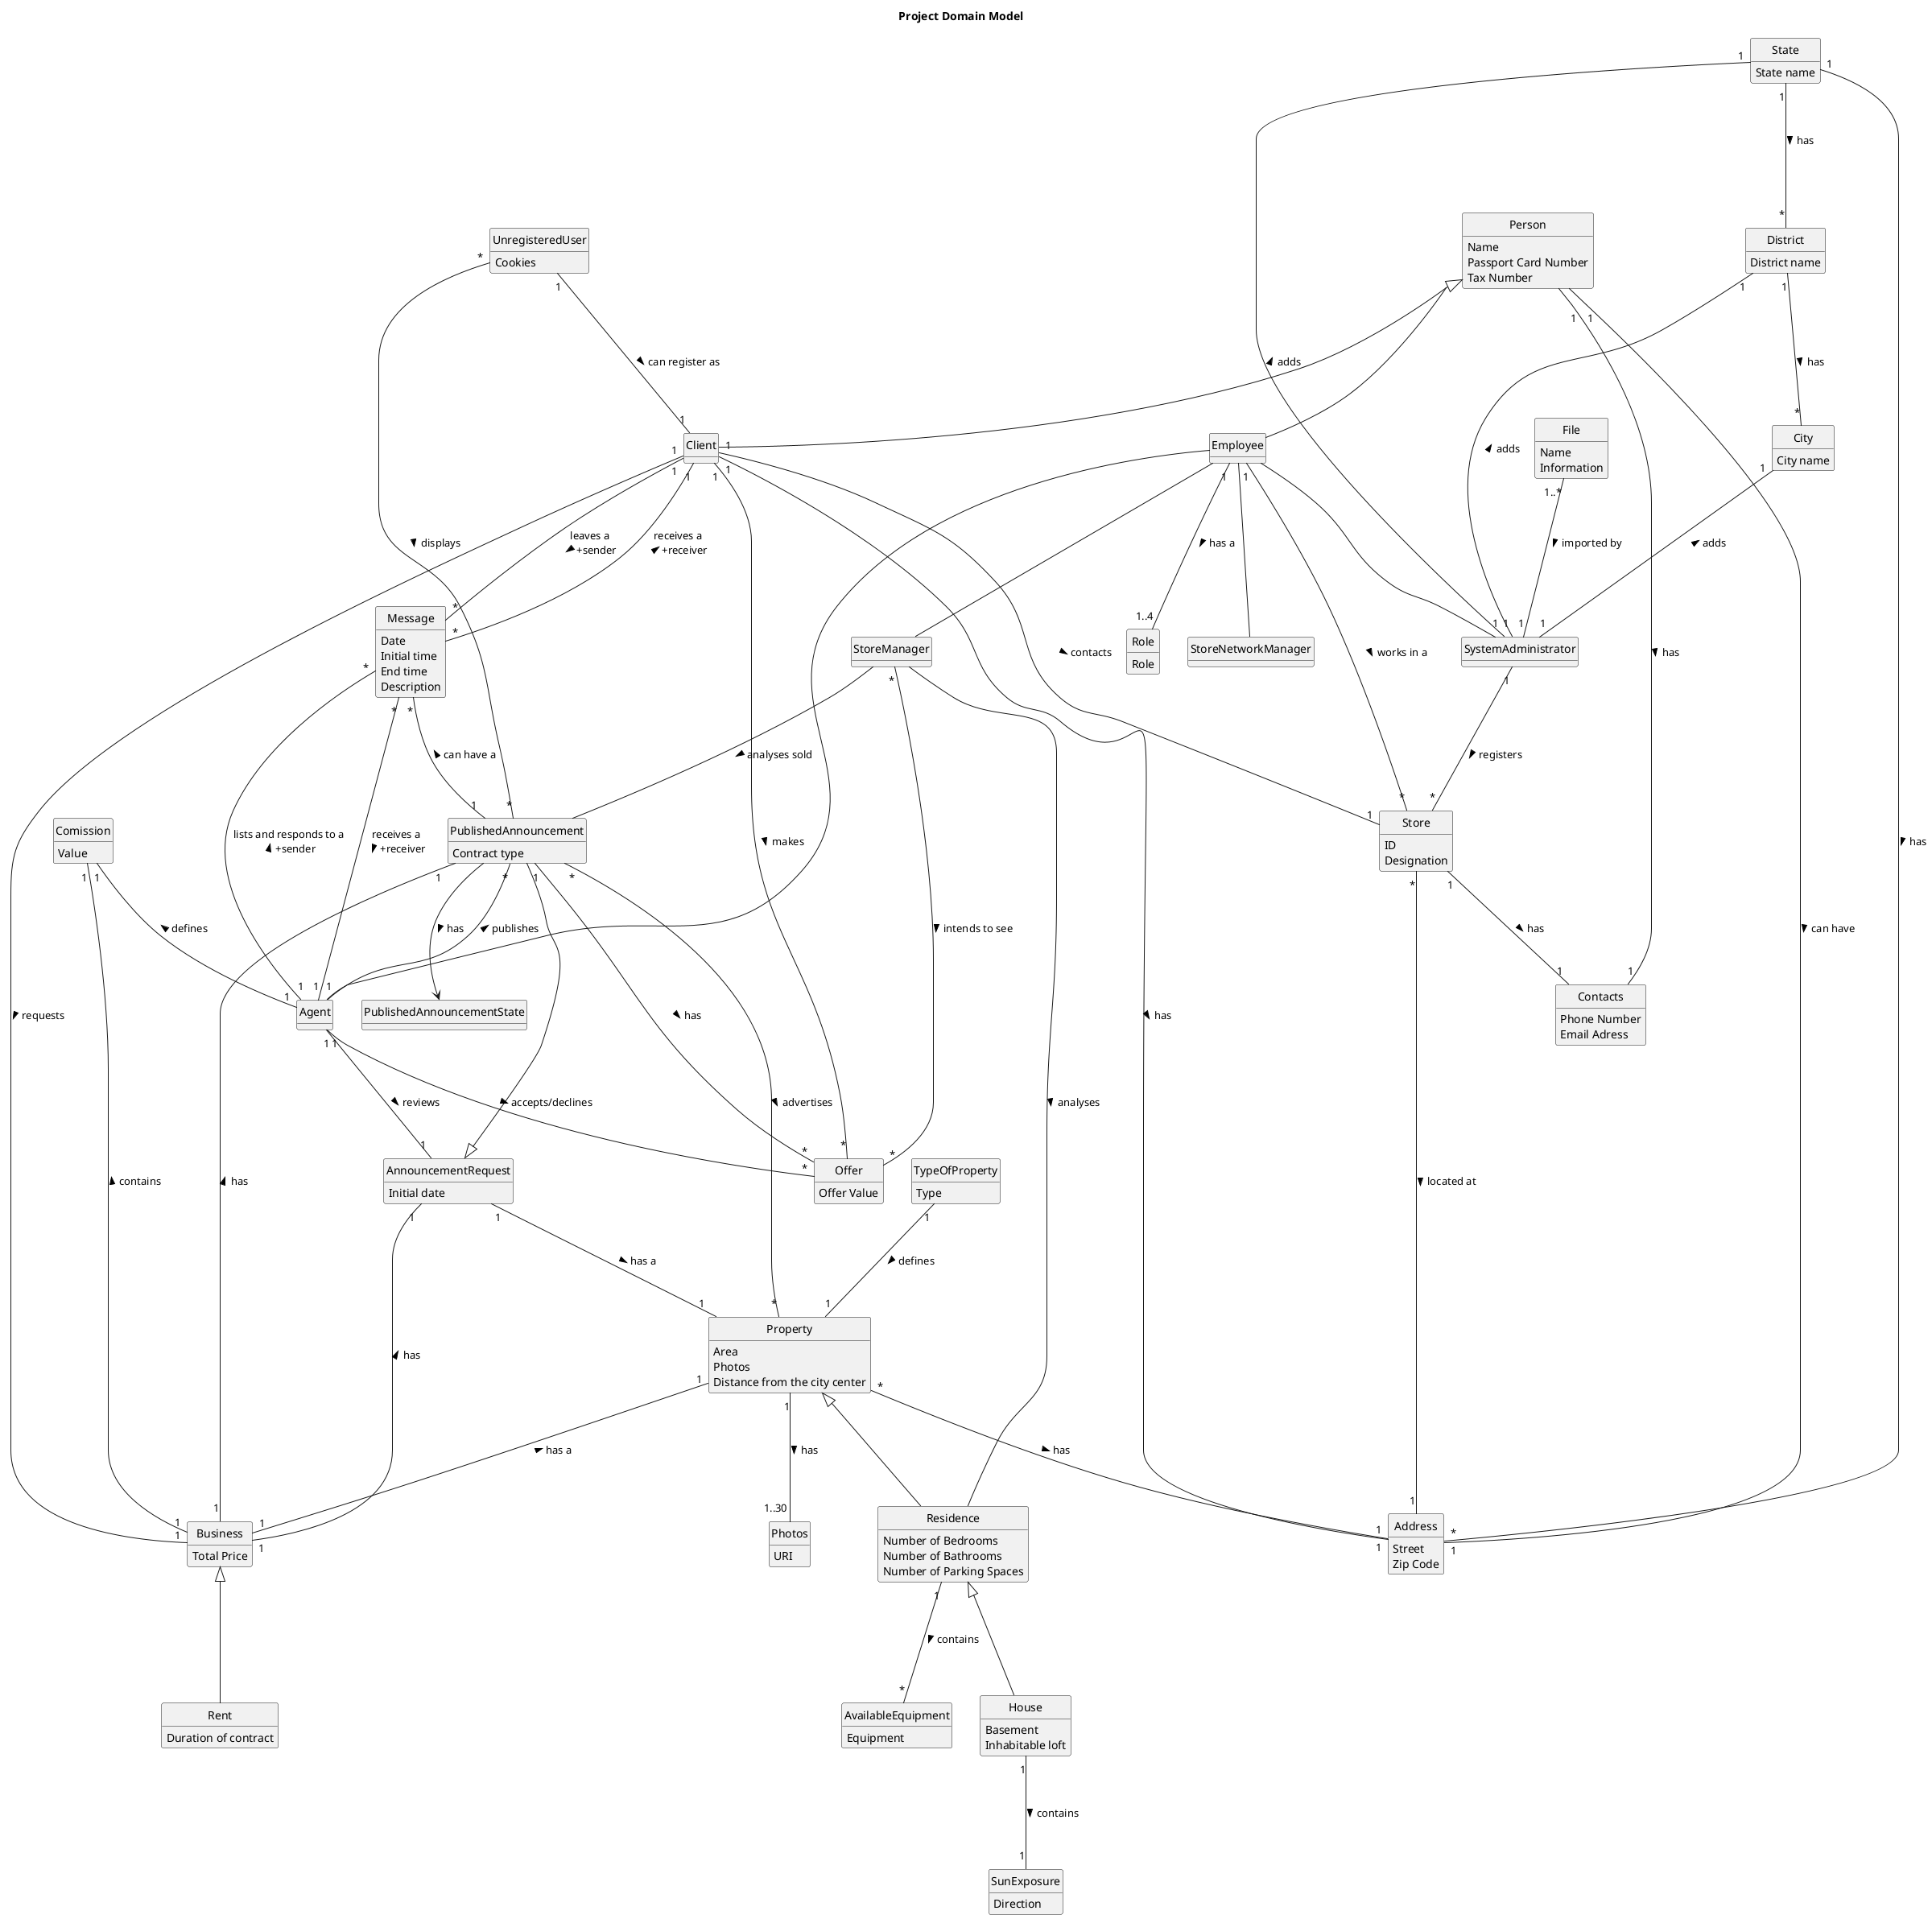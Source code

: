 @startuml

skinparam groupInheritance 2
skinparam monochrome true
skinparam packageStyle rectangle
skinparam shadowing false
skinparam classAttributeIconSize 0
skinparam linetype orthogonal

hide circle
hide methods

title Project Domain Model

class UnregisteredUser {
    Cookies
}

class State {
    State name
}

class Client {
}

class Person {
    Name
    Passport Card Number
    Tax Number
}

class District {
    District name
}

class City {
    City name
}

class Address {
    Street
    Zip Code
}

class Contacts {
    Phone Number
    Email Adress
}

class Store {
    ID
    Designation
}

class Employee {
}

class Role {
    Role
}

class Photos {
    URI
}

class AvailableEquipment {
    Equipment
}

class Rent {
    Duration of contract
}

class AnnouncementRequest {
    Initial date
}

class PublishedAnnouncement {
    Contract type
}

class Business {
    Total Price
}

class Residence {
    Number of Bedrooms
    Number of Bathrooms
    Number of Parking Spaces
}

class TypeOfProperty{
    Type
}

class Property {
    Area
    Photos
    Distance from the city center
}

class House {
    Basement
    Inhabitable loft
}

class SunExposure {
    Direction
}

class Comission {
    Value
}

class Message{
    Date
    Initial time
    End time
    Description
}

class Offer {
Offer Value
}

class File{
Name
Information
}

class SystemAdministrator{
}

class StoreNetworkManager {

}


Comission "1" --- "1" Business : contains <
District "1" --- "*" City : has >
House "1" --- "1" SunExposure : contains >
Property <|--- Residence
Property "*" --- "1" Address : has >
PublishedAnnouncement "1" --- "1" Business : has <
AnnouncementRequest "1" --- "1" Business : has <
Property "1" --- "1..30" Photos : has >
PublishedAnnouncement "*" --- "*" Property: advertises >
Residence "1" --- "*" AvailableEquipment : contains >
Residence <|--- House
State "1" --- "*" District : has >
State "1" --- "*" Address : has >
TypeOfProperty "1" --- "1" Property : defines >
UnregisteredUser "*" --- "*" PublishedAnnouncement: displays >
Store "1" --- "1" Contacts: has >
Address "1" --- "1" Client: has <
Client "1" --- "1" Store: contacts >
Comission "1" --- "1" Agent: defines <
Client "1" --- "1" Business: requests >
Agent "1" --- "1" AnnouncementRequest : reviews >
AnnouncementRequest "1" --- "1" Property: has a >
AnnouncementRequest  <|---  PublishedAnnouncement
PublishedAnnouncement "*" --- "1" Agent: publishes <
Business <|--- Rent
Employee --- Agent
Person <|--- Employee
Person <|--- Client
Employee --- StoreNetworkManager
Employee --- StoreManager
Employee --- SystemAdministrator
Store "*" --- "1" Address : located at >
Employee "1" --- "*" Store : works in a >
Employee "1" --- "1..4" Role : has a >
City "1" --- "1" SystemAdministrator: adds <
District "1" --- "1" SystemAdministrator: adds <
State "1" --- "1" SystemAdministrator: adds <
UnregisteredUser "1" --- "1" Client : can register as >
Person "1" --- "1" Address : can have >
Person "1" --- "1" Contacts : has >
SystemAdministrator "1" --- "*" Store: registers >
'Agent "1" --- "*" AnnouncementRequest:intends to see >
Message "*" --- "1" PublishedAnnouncement: can have a <
'Client "1" --- "1..*" Message: leaves a >
'Agent "1" --- "1" Message: receives a >
Offer "*" --- "1" PublishedAnnouncement : has <
Client "1" --- "*" Offer : makes >
Agent "1" --- "*" Offer : accepts/declines >
File "1..*" --- "1" SystemAdministrator : imported by >
'Agent "1" --- "1" Message: wants to see a list of >
'Agent "1" --- "*" Message : responds >
StoreManager "*" --- "*" Offer: intends to see >
Property "1" --- "1" Business: has a <
StoreManager --- Residence : analyses >
Client "1" --- "*" Message: leaves a \n +sender >
Agent "1" --- "*" Message: receives a \n +receiver <
Agent "1" --- "*" Message: lists and responds to a \n +sender >
Client "1" --- "*" Message: receives a \n +receiver <
StoreManager --- PublishedAnnouncement : analyses sold >
PublishedAnnouncement ---> PublishedAnnouncementState : has >
@enduml